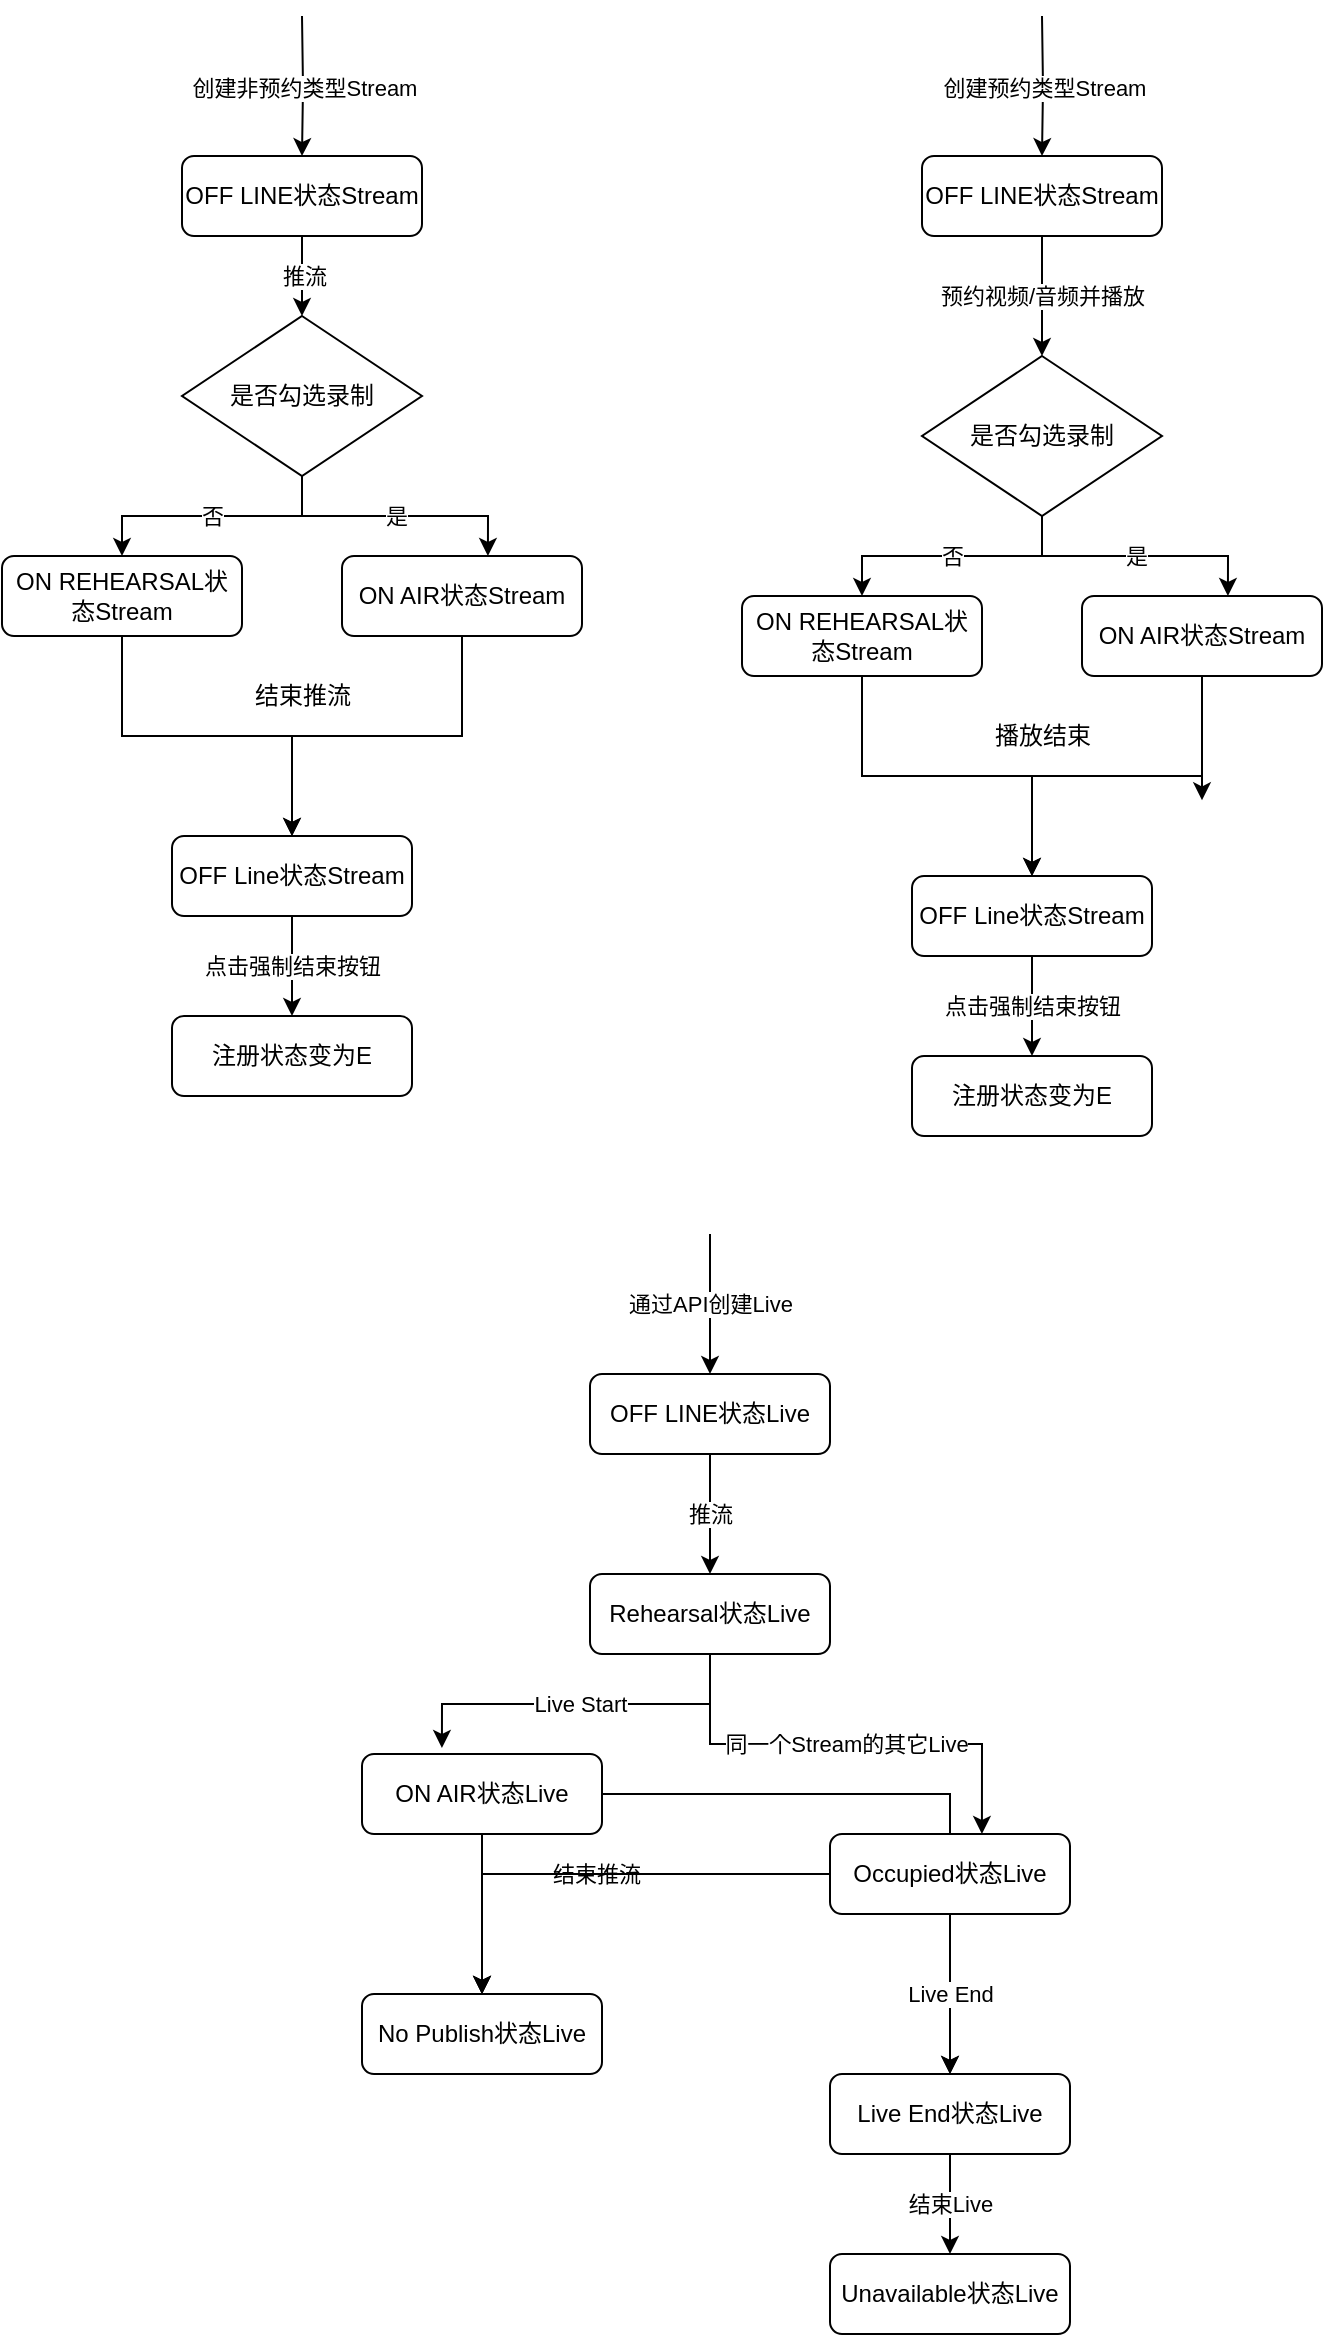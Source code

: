 <mxfile version="20.8.23" type="github">
  <diagram id="C5RBs43oDa-KdzZeNtuy" name="Page-1">
    <mxGraphModel dx="1434" dy="764" grid="1" gridSize="10" guides="1" tooltips="1" connect="1" arrows="1" fold="1" page="1" pageScale="1" pageWidth="827" pageHeight="1169" math="0" shadow="0">
      <root>
        <mxCell id="WIyWlLk6GJQsqaUBKTNV-0" />
        <mxCell id="WIyWlLk6GJQsqaUBKTNV-1" parent="WIyWlLk6GJQsqaUBKTNV-0" />
        <mxCell id="Z-OZawyZbhO9F6wO4nCF-17" value="创建非预约类型Stream" style="edgeStyle=orthogonalEdgeStyle;rounded=0;orthogonalLoop=1;jettySize=auto;html=1;entryX=0.5;entryY=0;entryDx=0;entryDy=0;" edge="1" parent="WIyWlLk6GJQsqaUBKTNV-1" target="Z-OZawyZbhO9F6wO4nCF-15">
          <mxGeometry relative="1" as="geometry">
            <mxPoint x="220" y="10" as="sourcePoint" />
          </mxGeometry>
        </mxCell>
        <mxCell id="Z-OZawyZbhO9F6wO4nCF-22" value="否" style="edgeStyle=orthogonalEdgeStyle;rounded=0;orthogonalLoop=1;jettySize=auto;html=1;entryX=0.5;entryY=0;entryDx=0;entryDy=0;" edge="1" parent="WIyWlLk6GJQsqaUBKTNV-1" source="Z-OZawyZbhO9F6wO4nCF-12" target="Z-OZawyZbhO9F6wO4nCF-20">
          <mxGeometry relative="1" as="geometry" />
        </mxCell>
        <mxCell id="Z-OZawyZbhO9F6wO4nCF-25" value="是" style="edgeStyle=orthogonalEdgeStyle;rounded=0;orthogonalLoop=1;jettySize=auto;html=1;entryX=0.608;entryY=0;entryDx=0;entryDy=0;entryPerimeter=0;" edge="1" parent="WIyWlLk6GJQsqaUBKTNV-1" source="Z-OZawyZbhO9F6wO4nCF-12" target="Z-OZawyZbhO9F6wO4nCF-19">
          <mxGeometry relative="1" as="geometry" />
        </mxCell>
        <mxCell id="Z-OZawyZbhO9F6wO4nCF-12" value="是否勾选录制" style="rhombus;whiteSpace=wrap;html=1;" vertex="1" parent="WIyWlLk6GJQsqaUBKTNV-1">
          <mxGeometry x="160" y="160" width="120" height="80" as="geometry" />
        </mxCell>
        <mxCell id="Z-OZawyZbhO9F6wO4nCF-18" value="推流" style="edgeStyle=orthogonalEdgeStyle;rounded=0;orthogonalLoop=1;jettySize=auto;html=1;entryX=0.5;entryY=0;entryDx=0;entryDy=0;" edge="1" parent="WIyWlLk6GJQsqaUBKTNV-1" source="Z-OZawyZbhO9F6wO4nCF-15">
          <mxGeometry relative="1" as="geometry">
            <mxPoint x="220" y="160" as="targetPoint" />
          </mxGeometry>
        </mxCell>
        <mxCell id="Z-OZawyZbhO9F6wO4nCF-15" value="OFF LINE状态Stream" style="rounded=1;whiteSpace=wrap;html=1;fontSize=12;glass=0;strokeWidth=1;shadow=0;" vertex="1" parent="WIyWlLk6GJQsqaUBKTNV-1">
          <mxGeometry x="160" y="80" width="120" height="40" as="geometry" />
        </mxCell>
        <mxCell id="Z-OZawyZbhO9F6wO4nCF-43" style="edgeStyle=orthogonalEdgeStyle;rounded=0;orthogonalLoop=1;jettySize=auto;html=1;entryX=0.5;entryY=0;entryDx=0;entryDy=0;" edge="1" parent="WIyWlLk6GJQsqaUBKTNV-1" source="Z-OZawyZbhO9F6wO4nCF-19" target="Z-OZawyZbhO9F6wO4nCF-34">
          <mxGeometry relative="1" as="geometry" />
        </mxCell>
        <mxCell id="Z-OZawyZbhO9F6wO4nCF-19" value="ON AIR状态Stream" style="rounded=1;whiteSpace=wrap;html=1;fontSize=12;glass=0;strokeWidth=1;shadow=0;" vertex="1" parent="WIyWlLk6GJQsqaUBKTNV-1">
          <mxGeometry x="240" y="280" width="120" height="40" as="geometry" />
        </mxCell>
        <mxCell id="Z-OZawyZbhO9F6wO4nCF-42" style="edgeStyle=orthogonalEdgeStyle;rounded=0;orthogonalLoop=1;jettySize=auto;html=1;entryX=0.5;entryY=0;entryDx=0;entryDy=0;" edge="1" parent="WIyWlLk6GJQsqaUBKTNV-1" source="Z-OZawyZbhO9F6wO4nCF-20" target="Z-OZawyZbhO9F6wO4nCF-34">
          <mxGeometry relative="1" as="geometry" />
        </mxCell>
        <mxCell id="Z-OZawyZbhO9F6wO4nCF-20" value="ON REHEARSAL状态Stream" style="rounded=1;whiteSpace=wrap;html=1;fontSize=12;glass=0;strokeWidth=1;shadow=0;" vertex="1" parent="WIyWlLk6GJQsqaUBKTNV-1">
          <mxGeometry x="70" y="280" width="120" height="40" as="geometry" />
        </mxCell>
        <mxCell id="Z-OZawyZbhO9F6wO4nCF-85" value="推流" style="edgeStyle=orthogonalEdgeStyle;rounded=0;orthogonalLoop=1;jettySize=auto;html=1;" edge="1" parent="WIyWlLk6GJQsqaUBKTNV-1" source="Z-OZawyZbhO9F6wO4nCF-26" target="Z-OZawyZbhO9F6wO4nCF-31">
          <mxGeometry relative="1" as="geometry" />
        </mxCell>
        <mxCell id="Z-OZawyZbhO9F6wO4nCF-26" value="OFF LINE状态Live" style="rounded=1;whiteSpace=wrap;html=1;fontSize=12;glass=0;strokeWidth=1;shadow=0;" vertex="1" parent="WIyWlLk6GJQsqaUBKTNV-1">
          <mxGeometry x="364" y="689" width="120" height="40" as="geometry" />
        </mxCell>
        <mxCell id="Z-OZawyZbhO9F6wO4nCF-97" style="edgeStyle=orthogonalEdgeStyle;rounded=0;orthogonalLoop=1;jettySize=auto;html=1;entryX=0.5;entryY=0;entryDx=0;entryDy=0;" edge="1" parent="WIyWlLk6GJQsqaUBKTNV-1" source="Z-OZawyZbhO9F6wO4nCF-27" target="Z-OZawyZbhO9F6wO4nCF-28">
          <mxGeometry relative="1" as="geometry" />
        </mxCell>
        <mxCell id="Z-OZawyZbhO9F6wO4nCF-101" style="edgeStyle=orthogonalEdgeStyle;rounded=0;orthogonalLoop=1;jettySize=auto;html=1;" edge="1" parent="WIyWlLk6GJQsqaUBKTNV-1" source="Z-OZawyZbhO9F6wO4nCF-27" target="Z-OZawyZbhO9F6wO4nCF-30">
          <mxGeometry relative="1" as="geometry" />
        </mxCell>
        <mxCell id="Z-OZawyZbhO9F6wO4nCF-27" value="ON AIR状态Live" style="rounded=1;whiteSpace=wrap;html=1;fontSize=12;glass=0;strokeWidth=1;shadow=0;" vertex="1" parent="WIyWlLk6GJQsqaUBKTNV-1">
          <mxGeometry x="250" y="879" width="120" height="40" as="geometry" />
        </mxCell>
        <mxCell id="Z-OZawyZbhO9F6wO4nCF-28" value="No Publish状态Live" style="rounded=1;whiteSpace=wrap;html=1;fontSize=12;glass=0;strokeWidth=1;shadow=0;" vertex="1" parent="WIyWlLk6GJQsqaUBKTNV-1">
          <mxGeometry x="250" y="999" width="120" height="40" as="geometry" />
        </mxCell>
        <mxCell id="Z-OZawyZbhO9F6wO4nCF-98" value="结束推流" style="edgeStyle=orthogonalEdgeStyle;rounded=0;orthogonalLoop=1;jettySize=auto;html=1;entryX=0.5;entryY=0;entryDx=0;entryDy=0;" edge="1" parent="WIyWlLk6GJQsqaUBKTNV-1" source="Z-OZawyZbhO9F6wO4nCF-29" target="Z-OZawyZbhO9F6wO4nCF-28">
          <mxGeometry relative="1" as="geometry" />
        </mxCell>
        <mxCell id="Z-OZawyZbhO9F6wO4nCF-99" style="edgeStyle=orthogonalEdgeStyle;rounded=0;orthogonalLoop=1;jettySize=auto;html=1;entryX=0.5;entryY=0;entryDx=0;entryDy=0;" edge="1" parent="WIyWlLk6GJQsqaUBKTNV-1" source="Z-OZawyZbhO9F6wO4nCF-29" target="Z-OZawyZbhO9F6wO4nCF-28">
          <mxGeometry relative="1" as="geometry" />
        </mxCell>
        <mxCell id="Z-OZawyZbhO9F6wO4nCF-100" value="Live End" style="edgeStyle=orthogonalEdgeStyle;rounded=0;orthogonalLoop=1;jettySize=auto;html=1;" edge="1" parent="WIyWlLk6GJQsqaUBKTNV-1" source="Z-OZawyZbhO9F6wO4nCF-29" target="Z-OZawyZbhO9F6wO4nCF-30">
          <mxGeometry relative="1" as="geometry" />
        </mxCell>
        <mxCell id="Z-OZawyZbhO9F6wO4nCF-29" value="Occupied状态Live" style="rounded=1;whiteSpace=wrap;html=1;fontSize=12;glass=0;strokeWidth=1;shadow=0;" vertex="1" parent="WIyWlLk6GJQsqaUBKTNV-1">
          <mxGeometry x="484" y="919" width="120" height="40" as="geometry" />
        </mxCell>
        <mxCell id="Z-OZawyZbhO9F6wO4nCF-102" value="结束Live" style="edgeStyle=orthogonalEdgeStyle;rounded=0;orthogonalLoop=1;jettySize=auto;html=1;entryX=0.5;entryY=0;entryDx=0;entryDy=0;" edge="1" parent="WIyWlLk6GJQsqaUBKTNV-1" source="Z-OZawyZbhO9F6wO4nCF-30" target="Z-OZawyZbhO9F6wO4nCF-32">
          <mxGeometry relative="1" as="geometry" />
        </mxCell>
        <mxCell id="Z-OZawyZbhO9F6wO4nCF-30" value="Live End状态Live" style="rounded=1;whiteSpace=wrap;html=1;fontSize=12;glass=0;strokeWidth=1;shadow=0;" vertex="1" parent="WIyWlLk6GJQsqaUBKTNV-1">
          <mxGeometry x="484" y="1039" width="120" height="40" as="geometry" />
        </mxCell>
        <mxCell id="Z-OZawyZbhO9F6wO4nCF-88" value="Live Start" style="edgeStyle=orthogonalEdgeStyle;rounded=0;orthogonalLoop=1;jettySize=auto;html=1;entryX=0.333;entryY=-0.075;entryDx=0;entryDy=0;entryPerimeter=0;" edge="1" parent="WIyWlLk6GJQsqaUBKTNV-1" source="Z-OZawyZbhO9F6wO4nCF-31" target="Z-OZawyZbhO9F6wO4nCF-27">
          <mxGeometry relative="1" as="geometry" />
        </mxCell>
        <mxCell id="Z-OZawyZbhO9F6wO4nCF-89" value="同一个Stream的其它Live" style="edgeStyle=orthogonalEdgeStyle;rounded=0;orthogonalLoop=1;jettySize=auto;html=1;entryX=0.633;entryY=0;entryDx=0;entryDy=0;entryPerimeter=0;" edge="1" parent="WIyWlLk6GJQsqaUBKTNV-1" source="Z-OZawyZbhO9F6wO4nCF-31" target="Z-OZawyZbhO9F6wO4nCF-29">
          <mxGeometry relative="1" as="geometry" />
        </mxCell>
        <mxCell id="Z-OZawyZbhO9F6wO4nCF-31" value="Rehearsal状态Live" style="rounded=1;whiteSpace=wrap;html=1;fontSize=12;glass=0;strokeWidth=1;shadow=0;" vertex="1" parent="WIyWlLk6GJQsqaUBKTNV-1">
          <mxGeometry x="364" y="789" width="120" height="40" as="geometry" />
        </mxCell>
        <mxCell id="Z-OZawyZbhO9F6wO4nCF-32" value="Unavailable状态Live" style="rounded=1;whiteSpace=wrap;html=1;fontSize=12;glass=0;strokeWidth=1;shadow=0;" vertex="1" parent="WIyWlLk6GJQsqaUBKTNV-1">
          <mxGeometry x="484" y="1129" width="120" height="40" as="geometry" />
        </mxCell>
        <mxCell id="Z-OZawyZbhO9F6wO4nCF-46" value="点击强制结束按钮" style="edgeStyle=orthogonalEdgeStyle;rounded=0;orthogonalLoop=1;jettySize=auto;html=1;entryX=0.5;entryY=0;entryDx=0;entryDy=0;" edge="1" parent="WIyWlLk6GJQsqaUBKTNV-1" source="Z-OZawyZbhO9F6wO4nCF-34" target="Z-OZawyZbhO9F6wO4nCF-45">
          <mxGeometry relative="1" as="geometry" />
        </mxCell>
        <mxCell id="Z-OZawyZbhO9F6wO4nCF-34" value="OFF Line状态Stream" style="rounded=1;whiteSpace=wrap;html=1;fontSize=12;glass=0;strokeWidth=1;shadow=0;" vertex="1" parent="WIyWlLk6GJQsqaUBKTNV-1">
          <mxGeometry x="155" y="420" width="120" height="40" as="geometry" />
        </mxCell>
        <mxCell id="Z-OZawyZbhO9F6wO4nCF-44" value="结束推流" style="text;html=1;align=center;verticalAlign=middle;resizable=0;points=[];autosize=1;strokeColor=none;fillColor=none;" vertex="1" parent="WIyWlLk6GJQsqaUBKTNV-1">
          <mxGeometry x="185" y="335" width="70" height="30" as="geometry" />
        </mxCell>
        <mxCell id="Z-OZawyZbhO9F6wO4nCF-45" value="注册状态变为E" style="rounded=1;whiteSpace=wrap;html=1;fontSize=12;glass=0;strokeWidth=1;shadow=0;" vertex="1" parent="WIyWlLk6GJQsqaUBKTNV-1">
          <mxGeometry x="155" y="510" width="120" height="40" as="geometry" />
        </mxCell>
        <mxCell id="Z-OZawyZbhO9F6wO4nCF-64" value="创建预约类型Stream" style="edgeStyle=orthogonalEdgeStyle;rounded=0;orthogonalLoop=1;jettySize=auto;html=1;entryX=0.5;entryY=0;entryDx=0;entryDy=0;" edge="1" parent="WIyWlLk6GJQsqaUBKTNV-1" target="Z-OZawyZbhO9F6wO4nCF-69">
          <mxGeometry relative="1" as="geometry">
            <mxPoint x="590" y="10" as="sourcePoint" />
          </mxGeometry>
        </mxCell>
        <mxCell id="Z-OZawyZbhO9F6wO4nCF-65" value="否" style="edgeStyle=orthogonalEdgeStyle;rounded=0;orthogonalLoop=1;jettySize=auto;html=1;entryX=0.5;entryY=0;entryDx=0;entryDy=0;" edge="1" parent="WIyWlLk6GJQsqaUBKTNV-1" source="Z-OZawyZbhO9F6wO4nCF-67" target="Z-OZawyZbhO9F6wO4nCF-73">
          <mxGeometry relative="1" as="geometry" />
        </mxCell>
        <mxCell id="Z-OZawyZbhO9F6wO4nCF-66" value="是" style="edgeStyle=orthogonalEdgeStyle;rounded=0;orthogonalLoop=1;jettySize=auto;html=1;entryX=0.608;entryY=0;entryDx=0;entryDy=0;entryPerimeter=0;" edge="1" parent="WIyWlLk6GJQsqaUBKTNV-1" source="Z-OZawyZbhO9F6wO4nCF-67" target="Z-OZawyZbhO9F6wO4nCF-71">
          <mxGeometry relative="1" as="geometry" />
        </mxCell>
        <mxCell id="Z-OZawyZbhO9F6wO4nCF-67" value="是否勾选录制" style="rhombus;whiteSpace=wrap;html=1;" vertex="1" parent="WIyWlLk6GJQsqaUBKTNV-1">
          <mxGeometry x="530" y="180" width="120" height="80" as="geometry" />
        </mxCell>
        <mxCell id="Z-OZawyZbhO9F6wO4nCF-81" value="预约视频/音频并播放" style="edgeStyle=orthogonalEdgeStyle;rounded=0;orthogonalLoop=1;jettySize=auto;html=1;entryX=0.5;entryY=0;entryDx=0;entryDy=0;" edge="1" parent="WIyWlLk6GJQsqaUBKTNV-1" source="Z-OZawyZbhO9F6wO4nCF-69" target="Z-OZawyZbhO9F6wO4nCF-67">
          <mxGeometry relative="1" as="geometry" />
        </mxCell>
        <mxCell id="Z-OZawyZbhO9F6wO4nCF-69" value="OFF LINE状态Stream" style="rounded=1;whiteSpace=wrap;html=1;fontSize=12;glass=0;strokeWidth=1;shadow=0;" vertex="1" parent="WIyWlLk6GJQsqaUBKTNV-1">
          <mxGeometry x="530" y="80" width="120" height="40" as="geometry" />
        </mxCell>
        <mxCell id="Z-OZawyZbhO9F6wO4nCF-70" style="edgeStyle=orthogonalEdgeStyle;rounded=0;orthogonalLoop=1;jettySize=auto;html=1;entryX=0.5;entryY=0;entryDx=0;entryDy=0;" edge="1" parent="WIyWlLk6GJQsqaUBKTNV-1" source="Z-OZawyZbhO9F6wO4nCF-71" target="Z-OZawyZbhO9F6wO4nCF-75">
          <mxGeometry relative="1" as="geometry" />
        </mxCell>
        <mxCell id="Z-OZawyZbhO9F6wO4nCF-71" value="ON AIR状态Stream" style="rounded=1;whiteSpace=wrap;html=1;fontSize=12;glass=0;strokeWidth=1;shadow=0;" vertex="1" parent="WIyWlLk6GJQsqaUBKTNV-1">
          <mxGeometry x="610" y="300" width="120" height="40" as="geometry" />
        </mxCell>
        <mxCell id="Z-OZawyZbhO9F6wO4nCF-72" style="edgeStyle=orthogonalEdgeStyle;rounded=0;orthogonalLoop=1;jettySize=auto;html=1;entryX=0.5;entryY=0;entryDx=0;entryDy=0;" edge="1" parent="WIyWlLk6GJQsqaUBKTNV-1" source="Z-OZawyZbhO9F6wO4nCF-73" target="Z-OZawyZbhO9F6wO4nCF-75">
          <mxGeometry relative="1" as="geometry" />
        </mxCell>
        <mxCell id="Z-OZawyZbhO9F6wO4nCF-73" value="ON REHEARSAL状态Stream" style="rounded=1;whiteSpace=wrap;html=1;fontSize=12;glass=0;strokeWidth=1;shadow=0;" vertex="1" parent="WIyWlLk6GJQsqaUBKTNV-1">
          <mxGeometry x="440" y="300" width="120" height="40" as="geometry" />
        </mxCell>
        <mxCell id="Z-OZawyZbhO9F6wO4nCF-74" value="点击强制结束按钮" style="edgeStyle=orthogonalEdgeStyle;rounded=0;orthogonalLoop=1;jettySize=auto;html=1;entryX=0.5;entryY=0;entryDx=0;entryDy=0;" edge="1" parent="WIyWlLk6GJQsqaUBKTNV-1" source="Z-OZawyZbhO9F6wO4nCF-75" target="Z-OZawyZbhO9F6wO4nCF-78">
          <mxGeometry relative="1" as="geometry" />
        </mxCell>
        <mxCell id="Z-OZawyZbhO9F6wO4nCF-75" value="OFF Line状态Stream" style="rounded=1;whiteSpace=wrap;html=1;fontSize=12;glass=0;strokeWidth=1;shadow=0;" vertex="1" parent="WIyWlLk6GJQsqaUBKTNV-1">
          <mxGeometry x="525" y="440" width="120" height="40" as="geometry" />
        </mxCell>
        <mxCell id="Z-OZawyZbhO9F6wO4nCF-76" style="edgeStyle=orthogonalEdgeStyle;rounded=0;orthogonalLoop=1;jettySize=auto;html=1;" edge="1" parent="WIyWlLk6GJQsqaUBKTNV-1">
          <mxGeometry relative="1" as="geometry">
            <mxPoint x="670" y="377.857" as="sourcePoint" />
            <mxPoint x="670" y="402.143" as="targetPoint" />
          </mxGeometry>
        </mxCell>
        <mxCell id="Z-OZawyZbhO9F6wO4nCF-77" value="播放结束" style="text;html=1;align=center;verticalAlign=middle;resizable=0;points=[];autosize=1;strokeColor=none;fillColor=none;" vertex="1" parent="WIyWlLk6GJQsqaUBKTNV-1">
          <mxGeometry x="555" y="355" width="70" height="30" as="geometry" />
        </mxCell>
        <mxCell id="Z-OZawyZbhO9F6wO4nCF-78" value="注册状态变为E" style="rounded=1;whiteSpace=wrap;html=1;fontSize=12;glass=0;strokeWidth=1;shadow=0;" vertex="1" parent="WIyWlLk6GJQsqaUBKTNV-1">
          <mxGeometry x="525" y="530" width="120" height="40" as="geometry" />
        </mxCell>
        <mxCell id="Z-OZawyZbhO9F6wO4nCF-87" value="通过API创建Live" style="endArrow=classic;html=1;rounded=0;entryX=0.5;entryY=0;entryDx=0;entryDy=0;" edge="1" parent="WIyWlLk6GJQsqaUBKTNV-1" target="Z-OZawyZbhO9F6wO4nCF-26">
          <mxGeometry width="50" height="50" relative="1" as="geometry">
            <mxPoint x="424" y="619" as="sourcePoint" />
            <mxPoint x="514" y="619" as="targetPoint" />
          </mxGeometry>
        </mxCell>
      </root>
    </mxGraphModel>
  </diagram>
</mxfile>

